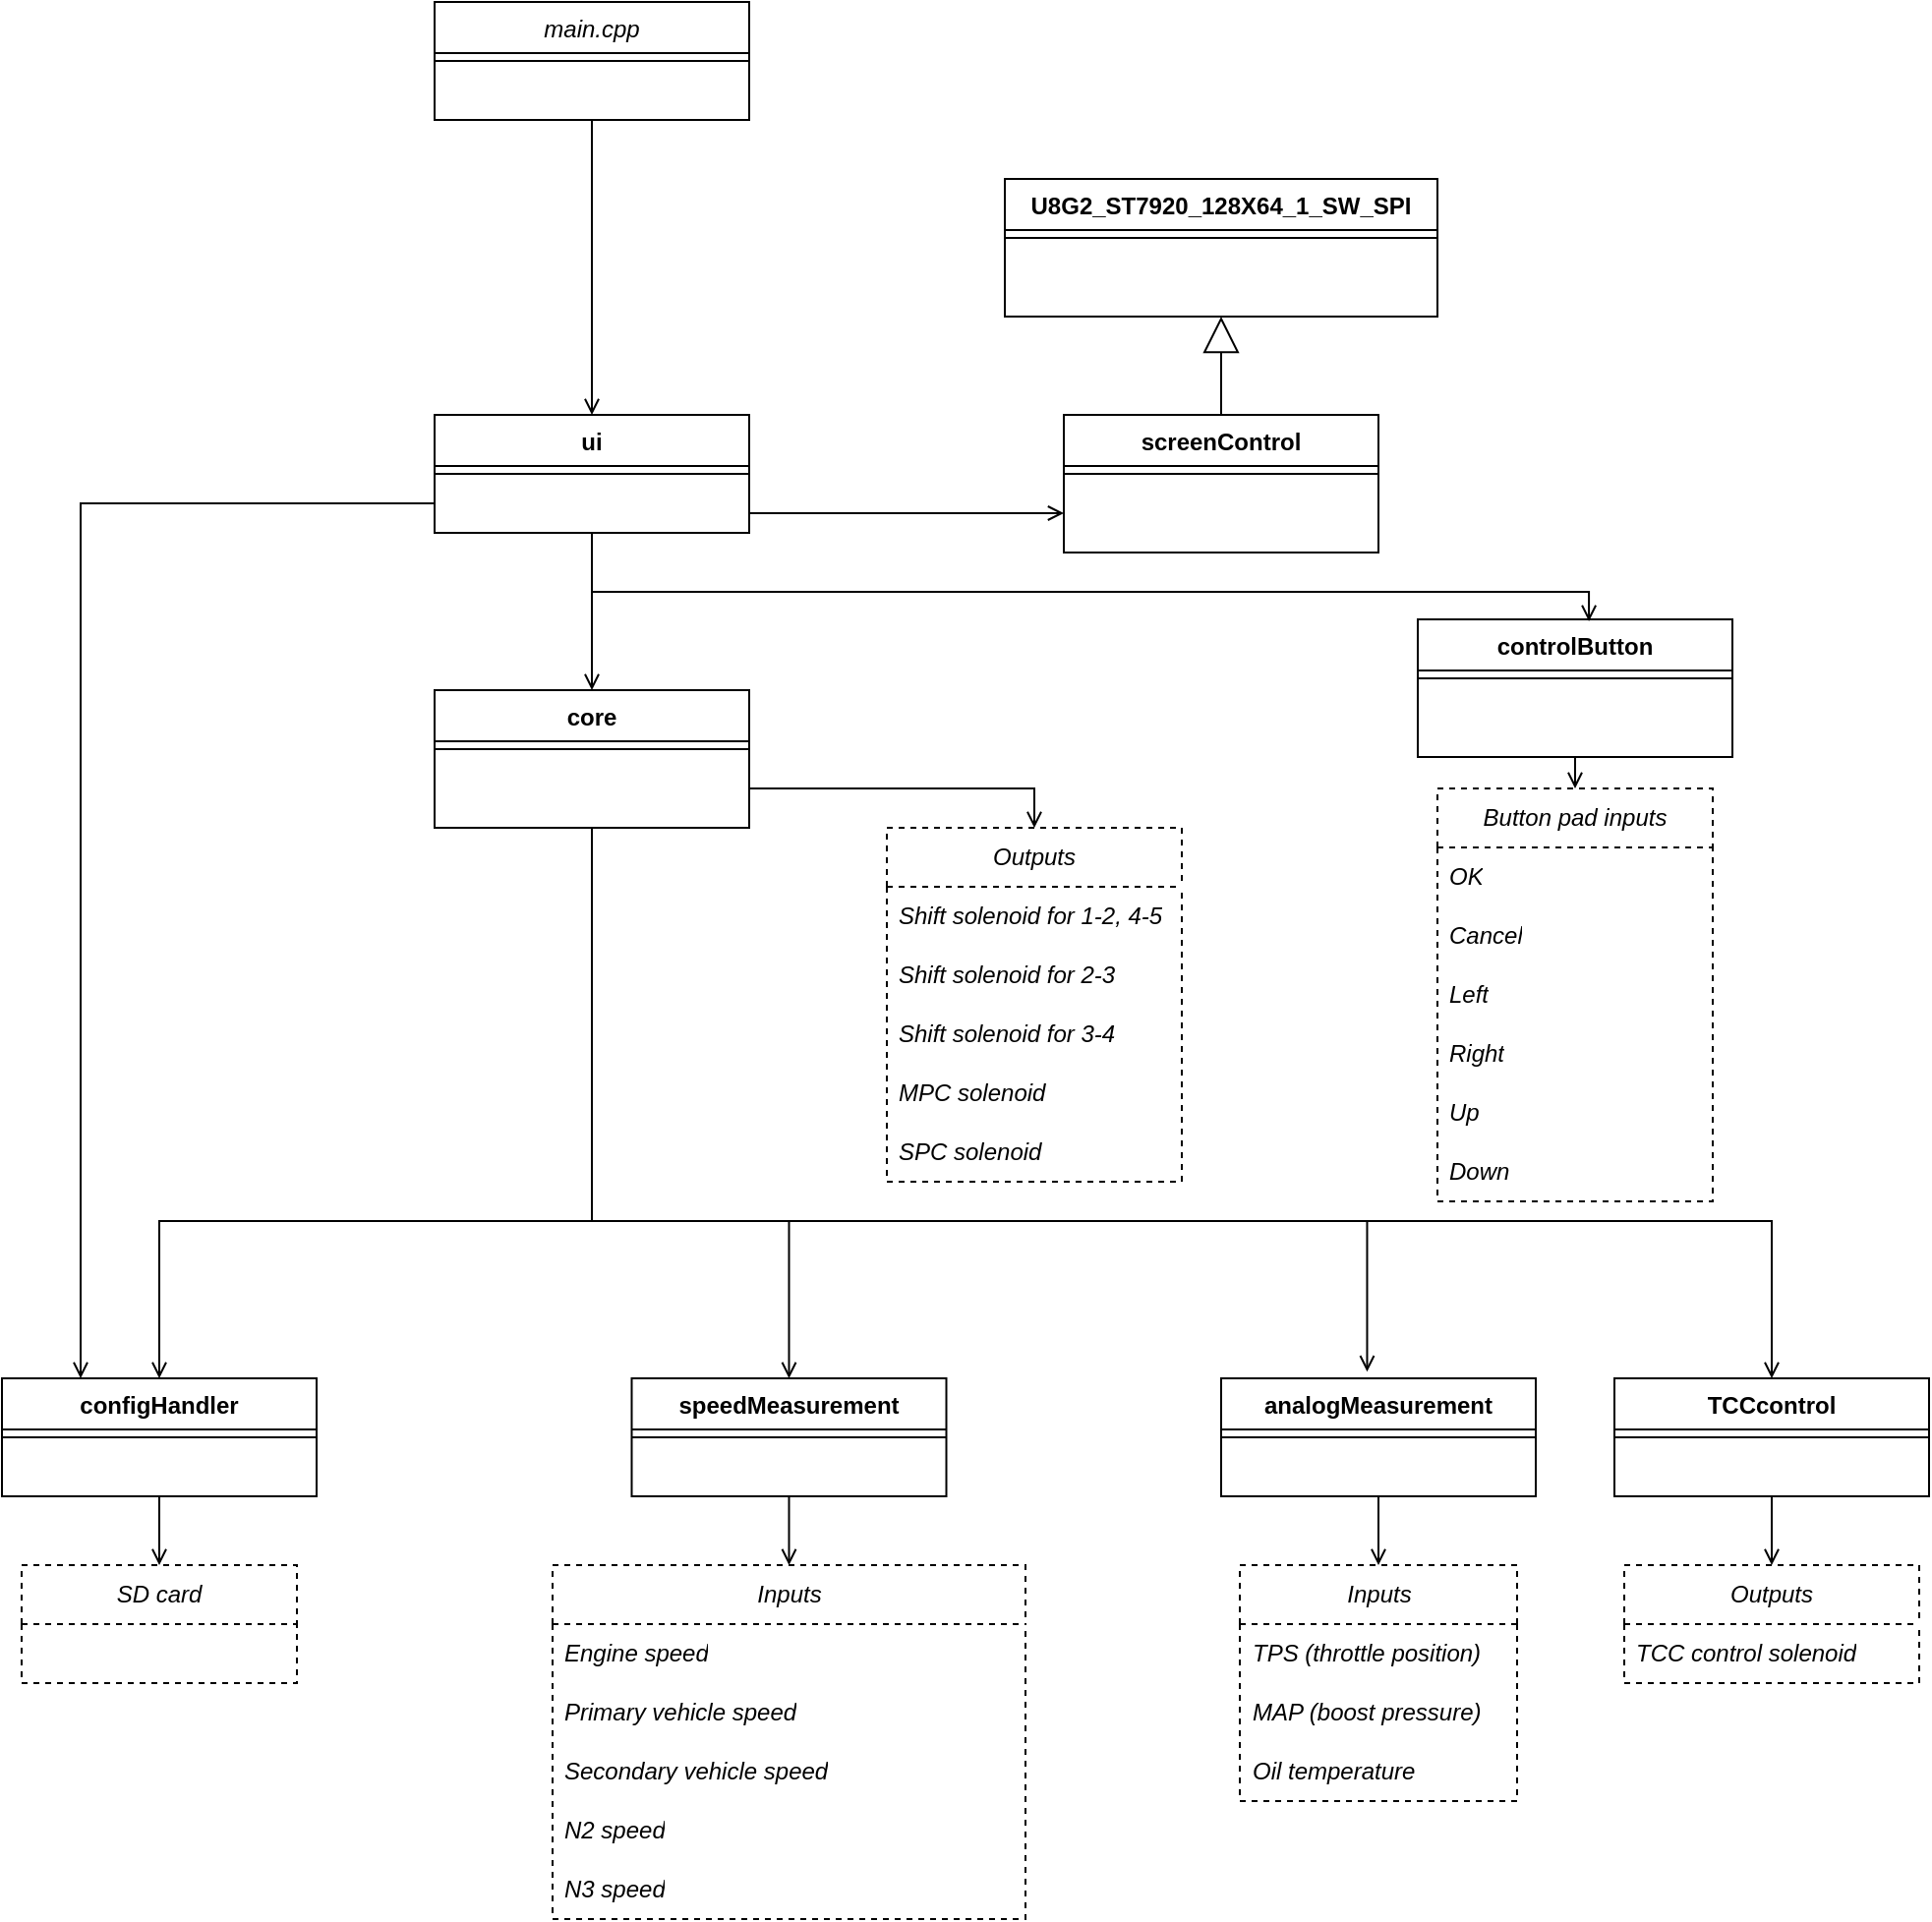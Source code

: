 <mxfile version="21.5.2" type="github">
  <diagram id="C5RBs43oDa-KdzZeNtuy" name="Page-1">
    <mxGraphModel dx="2049" dy="2295" grid="1" gridSize="10" guides="1" tooltips="1" connect="1" arrows="1" fold="1" page="1" pageScale="1" pageWidth="827" pageHeight="1169" math="0" shadow="0">
      <root>
        <mxCell id="WIyWlLk6GJQsqaUBKTNV-0" />
        <mxCell id="WIyWlLk6GJQsqaUBKTNV-1" parent="WIyWlLk6GJQsqaUBKTNV-0" />
        <mxCell id="zkfFHV4jXpPFQw0GAbJ--0" value="ui" style="swimlane;fontStyle=1;align=center;verticalAlign=top;childLayout=stackLayout;horizontal=1;startSize=26;horizontalStack=0;resizeParent=1;resizeLast=0;collapsible=1;marginBottom=0;rounded=0;shadow=0;strokeWidth=1;" parent="WIyWlLk6GJQsqaUBKTNV-1" vertex="1">
          <mxGeometry x="300" y="-50" width="160" height="60" as="geometry">
            <mxRectangle x="230" y="140" width="160" height="26" as="alternateBounds" />
          </mxGeometry>
        </mxCell>
        <mxCell id="zkfFHV4jXpPFQw0GAbJ--4" value="" style="line;html=1;strokeWidth=1;align=left;verticalAlign=middle;spacingTop=-1;spacingLeft=3;spacingRight=3;rotatable=0;labelPosition=right;points=[];portConstraint=eastwest;" parent="zkfFHV4jXpPFQw0GAbJ--0" vertex="1">
          <mxGeometry y="26" width="160" height="8" as="geometry" />
        </mxCell>
        <mxCell id="zkfFHV4jXpPFQw0GAbJ--13" value="core" style="swimlane;fontStyle=1;align=center;verticalAlign=top;childLayout=stackLayout;horizontal=1;startSize=26;horizontalStack=0;resizeParent=1;resizeLast=0;collapsible=1;marginBottom=0;rounded=0;shadow=0;strokeWidth=1;" parent="WIyWlLk6GJQsqaUBKTNV-1" vertex="1">
          <mxGeometry x="300" y="90" width="160" height="70" as="geometry">
            <mxRectangle x="340" y="380" width="170" height="26" as="alternateBounds" />
          </mxGeometry>
        </mxCell>
        <mxCell id="zkfFHV4jXpPFQw0GAbJ--15" value="" style="line;html=1;strokeWidth=1;align=left;verticalAlign=middle;spacingTop=-1;spacingLeft=3;spacingRight=3;rotatable=0;labelPosition=right;points=[];portConstraint=eastwest;" parent="zkfFHV4jXpPFQw0GAbJ--13" vertex="1">
          <mxGeometry y="26" width="160" height="8" as="geometry" />
        </mxCell>
        <mxCell id="zkfFHV4jXpPFQw0GAbJ--17" value="speedMeasurement" style="swimlane;fontStyle=1;align=center;verticalAlign=top;childLayout=stackLayout;horizontal=1;startSize=26;horizontalStack=0;resizeParent=1;resizeLast=0;collapsible=1;marginBottom=0;rounded=0;shadow=0;strokeWidth=1;" parent="WIyWlLk6GJQsqaUBKTNV-1" vertex="1">
          <mxGeometry x="400.25" y="440" width="160" height="60" as="geometry">
            <mxRectangle x="550" y="140" width="160" height="26" as="alternateBounds" />
          </mxGeometry>
        </mxCell>
        <mxCell id="zkfFHV4jXpPFQw0GAbJ--23" value="" style="line;html=1;strokeWidth=1;align=left;verticalAlign=middle;spacingTop=-1;spacingLeft=3;spacingRight=3;rotatable=0;labelPosition=right;points=[];portConstraint=eastwest;" parent="zkfFHV4jXpPFQw0GAbJ--17" vertex="1">
          <mxGeometry y="26" width="160" height="8" as="geometry" />
        </mxCell>
        <mxCell id="zkfFHV4jXpPFQw0GAbJ--26" value="" style="endArrow=open;shadow=0;strokeWidth=1;rounded=0;endFill=1;edgeStyle=elbowEdgeStyle;elbow=vertical;exitX=0.5;exitY=1;exitDx=0;exitDy=0;entryX=0.5;entryY=0;entryDx=0;entryDy=0;" parent="WIyWlLk6GJQsqaUBKTNV-1" source="zkfFHV4jXpPFQw0GAbJ--13" target="zkfFHV4jXpPFQw0GAbJ--17" edge="1">
          <mxGeometry x="0.5" y="41" relative="1" as="geometry">
            <mxPoint x="380" y="192" as="sourcePoint" />
            <mxPoint x="540" y="192" as="targetPoint" />
            <mxPoint x="-40" y="32" as="offset" />
            <Array as="points">
              <mxPoint x="370" y="360" />
            </Array>
          </mxGeometry>
        </mxCell>
        <mxCell id="T86u-MUTqrJpgo4SrlUx-1" value="main.cpp" style="swimlane;fontStyle=2;align=center;verticalAlign=top;childLayout=stackLayout;horizontal=1;startSize=26;horizontalStack=0;resizeParent=1;resizeLast=0;collapsible=1;marginBottom=0;rounded=0;shadow=0;strokeWidth=1;" vertex="1" parent="WIyWlLk6GJQsqaUBKTNV-1">
          <mxGeometry x="300" y="-260" width="160" height="60" as="geometry">
            <mxRectangle x="230" y="140" width="160" height="26" as="alternateBounds" />
          </mxGeometry>
        </mxCell>
        <mxCell id="T86u-MUTqrJpgo4SrlUx-2" value="" style="line;html=1;strokeWidth=1;align=left;verticalAlign=middle;spacingTop=-1;spacingLeft=3;spacingRight=3;rotatable=0;labelPosition=right;points=[];portConstraint=eastwest;" vertex="1" parent="T86u-MUTqrJpgo4SrlUx-1">
          <mxGeometry y="26" width="160" height="8" as="geometry" />
        </mxCell>
        <mxCell id="T86u-MUTqrJpgo4SrlUx-3" value="configHandler" style="swimlane;fontStyle=1;align=center;verticalAlign=top;childLayout=stackLayout;horizontal=1;startSize=26;horizontalStack=0;resizeParent=1;resizeLast=0;collapsible=1;marginBottom=0;rounded=0;shadow=0;strokeWidth=1;" vertex="1" parent="WIyWlLk6GJQsqaUBKTNV-1">
          <mxGeometry x="80" y="440" width="160" height="60" as="geometry">
            <mxRectangle x="550" y="140" width="160" height="26" as="alternateBounds" />
          </mxGeometry>
        </mxCell>
        <mxCell id="T86u-MUTqrJpgo4SrlUx-4" value="" style="line;html=1;strokeWidth=1;align=left;verticalAlign=middle;spacingTop=-1;spacingLeft=3;spacingRight=3;rotatable=0;labelPosition=right;points=[];portConstraint=eastwest;" vertex="1" parent="T86u-MUTqrJpgo4SrlUx-3">
          <mxGeometry y="26" width="160" height="8" as="geometry" />
        </mxCell>
        <mxCell id="T86u-MUTqrJpgo4SrlUx-5" value="analogMeasurement" style="swimlane;fontStyle=1;align=center;verticalAlign=top;childLayout=stackLayout;horizontal=1;startSize=26;horizontalStack=0;resizeParent=1;resizeLast=0;collapsible=1;marginBottom=0;rounded=0;shadow=0;strokeWidth=1;" vertex="1" parent="WIyWlLk6GJQsqaUBKTNV-1">
          <mxGeometry x="700" y="440" width="160" height="60" as="geometry">
            <mxRectangle x="550" y="140" width="160" height="26" as="alternateBounds" />
          </mxGeometry>
        </mxCell>
        <mxCell id="T86u-MUTqrJpgo4SrlUx-6" value="" style="line;html=1;strokeWidth=1;align=left;verticalAlign=middle;spacingTop=-1;spacingLeft=3;spacingRight=3;rotatable=0;labelPosition=right;points=[];portConstraint=eastwest;" vertex="1" parent="T86u-MUTqrJpgo4SrlUx-5">
          <mxGeometry y="26" width="160" height="8" as="geometry" />
        </mxCell>
        <mxCell id="T86u-MUTqrJpgo4SrlUx-7" value="TCCcontrol" style="swimlane;fontStyle=1;align=center;verticalAlign=top;childLayout=stackLayout;horizontal=1;startSize=26;horizontalStack=0;resizeParent=1;resizeLast=0;collapsible=1;marginBottom=0;rounded=0;shadow=0;strokeWidth=1;" vertex="1" parent="WIyWlLk6GJQsqaUBKTNV-1">
          <mxGeometry x="900" y="440" width="160" height="60" as="geometry">
            <mxRectangle x="550" y="140" width="160" height="26" as="alternateBounds" />
          </mxGeometry>
        </mxCell>
        <mxCell id="T86u-MUTqrJpgo4SrlUx-8" value="" style="line;html=1;strokeWidth=1;align=left;verticalAlign=middle;spacingTop=-1;spacingLeft=3;spacingRight=3;rotatable=0;labelPosition=right;points=[];portConstraint=eastwest;" vertex="1" parent="T86u-MUTqrJpgo4SrlUx-7">
          <mxGeometry y="26" width="160" height="8" as="geometry" />
        </mxCell>
        <mxCell id="T86u-MUTqrJpgo4SrlUx-9" value="" style="endArrow=open;shadow=0;strokeWidth=1;rounded=0;endFill=1;edgeStyle=elbowEdgeStyle;elbow=vertical;exitX=0.5;exitY=1;exitDx=0;exitDy=0;entryX=0.464;entryY=-0.056;entryDx=0;entryDy=0;entryPerimeter=0;" edge="1" parent="WIyWlLk6GJQsqaUBKTNV-1" source="zkfFHV4jXpPFQw0GAbJ--13" target="T86u-MUTqrJpgo4SrlUx-5">
          <mxGeometry x="0.5" y="41" relative="1" as="geometry">
            <mxPoint x="390" y="220" as="sourcePoint" />
            <mxPoint x="250" y="320" as="targetPoint" />
            <mxPoint x="-40" y="32" as="offset" />
            <Array as="points">
              <mxPoint x="440" y="360" />
            </Array>
          </mxGeometry>
        </mxCell>
        <mxCell id="T86u-MUTqrJpgo4SrlUx-10" value="" style="endArrow=open;shadow=0;strokeWidth=1;rounded=0;endFill=1;edgeStyle=elbowEdgeStyle;elbow=vertical;exitX=0.5;exitY=1;exitDx=0;exitDy=0;entryX=0.5;entryY=0;entryDx=0;entryDy=0;" edge="1" parent="WIyWlLk6GJQsqaUBKTNV-1" source="zkfFHV4jXpPFQw0GAbJ--13" target="T86u-MUTqrJpgo4SrlUx-7">
          <mxGeometry x="0.5" y="41" relative="1" as="geometry">
            <mxPoint x="630" y="200" as="sourcePoint" />
            <mxPoint x="658" y="297" as="targetPoint" />
            <mxPoint x="-40" y="32" as="offset" />
            <Array as="points">
              <mxPoint x="530" y="360" />
            </Array>
          </mxGeometry>
        </mxCell>
        <mxCell id="T86u-MUTqrJpgo4SrlUx-13" value="" style="endArrow=open;shadow=0;strokeWidth=1;rounded=0;endFill=1;edgeStyle=elbowEdgeStyle;elbow=vertical;exitX=0.5;exitY=1;exitDx=0;exitDy=0;entryX=0.5;entryY=0;entryDx=0;entryDy=0;" edge="1" parent="WIyWlLk6GJQsqaUBKTNV-1" source="zkfFHV4jXpPFQw0GAbJ--13" target="T86u-MUTqrJpgo4SrlUx-3">
          <mxGeometry x="0.5" y="41" relative="1" as="geometry">
            <mxPoint x="200" y="210" as="sourcePoint" />
            <mxPoint x="150" y="310" as="targetPoint" />
            <mxPoint x="-40" y="32" as="offset" />
            <Array as="points">
              <mxPoint x="270" y="360" />
            </Array>
          </mxGeometry>
        </mxCell>
        <mxCell id="T86u-MUTqrJpgo4SrlUx-14" value="" style="endArrow=open;shadow=0;strokeWidth=1;rounded=0;endFill=1;edgeStyle=elbowEdgeStyle;elbow=vertical;exitX=0;exitY=0.75;exitDx=0;exitDy=0;entryX=0.25;entryY=0;entryDx=0;entryDy=0;" edge="1" parent="WIyWlLk6GJQsqaUBKTNV-1" source="zkfFHV4jXpPFQw0GAbJ--0" target="T86u-MUTqrJpgo4SrlUx-3">
          <mxGeometry x="0.5" y="41" relative="1" as="geometry">
            <mxPoint x="310" y="-10" as="sourcePoint" />
            <mxPoint x="150" y="310" as="targetPoint" />
            <mxPoint x="-40" y="32" as="offset" />
            <Array as="points">
              <mxPoint x="200" y="-5" />
            </Array>
          </mxGeometry>
        </mxCell>
        <mxCell id="T86u-MUTqrJpgo4SrlUx-15" value="controlButton" style="swimlane;fontStyle=1;align=center;verticalAlign=top;childLayout=stackLayout;horizontal=1;startSize=26;horizontalStack=0;resizeParent=1;resizeLast=0;collapsible=1;marginBottom=0;rounded=0;shadow=0;strokeWidth=1;" vertex="1" parent="WIyWlLk6GJQsqaUBKTNV-1">
          <mxGeometry x="800" y="54" width="160" height="70" as="geometry">
            <mxRectangle x="340" y="380" width="170" height="26" as="alternateBounds" />
          </mxGeometry>
        </mxCell>
        <mxCell id="T86u-MUTqrJpgo4SrlUx-16" value="" style="line;html=1;strokeWidth=1;align=left;verticalAlign=middle;spacingTop=-1;spacingLeft=3;spacingRight=3;rotatable=0;labelPosition=right;points=[];portConstraint=eastwest;" vertex="1" parent="T86u-MUTqrJpgo4SrlUx-15">
          <mxGeometry y="26" width="160" height="8" as="geometry" />
        </mxCell>
        <mxCell id="T86u-MUTqrJpgo4SrlUx-17" value="screenControl" style="swimlane;fontStyle=1;align=center;verticalAlign=top;childLayout=stackLayout;horizontal=1;startSize=26;horizontalStack=0;resizeParent=1;resizeLast=0;collapsible=1;marginBottom=0;rounded=0;shadow=0;strokeWidth=1;" vertex="1" parent="WIyWlLk6GJQsqaUBKTNV-1">
          <mxGeometry x="620" y="-50" width="160" height="70" as="geometry">
            <mxRectangle x="340" y="380" width="170" height="26" as="alternateBounds" />
          </mxGeometry>
        </mxCell>
        <mxCell id="T86u-MUTqrJpgo4SrlUx-18" value="" style="line;html=1;strokeWidth=1;align=left;verticalAlign=middle;spacingTop=-1;spacingLeft=3;spacingRight=3;rotatable=0;labelPosition=right;points=[];portConstraint=eastwest;" vertex="1" parent="T86u-MUTqrJpgo4SrlUx-17">
          <mxGeometry y="26" width="160" height="8" as="geometry" />
        </mxCell>
        <mxCell id="T86u-MUTqrJpgo4SrlUx-19" value="" style="endArrow=open;shadow=0;strokeWidth=1;rounded=0;endFill=1;edgeStyle=elbowEdgeStyle;elbow=vertical;exitX=0.5;exitY=1;exitDx=0;exitDy=0;entryX=0.544;entryY=0.014;entryDx=0;entryDy=0;entryPerimeter=0;" edge="1" parent="WIyWlLk6GJQsqaUBKTNV-1" source="zkfFHV4jXpPFQw0GAbJ--0" target="T86u-MUTqrJpgo4SrlUx-15">
          <mxGeometry x="0.5" y="41" relative="1" as="geometry">
            <mxPoint x="310" y="-25" as="sourcePoint" />
            <mxPoint x="120" y="320" as="targetPoint" />
            <mxPoint x="-40" y="32" as="offset" />
            <Array as="points">
              <mxPoint x="630" y="40" />
            </Array>
          </mxGeometry>
        </mxCell>
        <mxCell id="T86u-MUTqrJpgo4SrlUx-20" value="" style="endArrow=open;shadow=0;strokeWidth=1;rounded=0;endFill=1;edgeStyle=elbowEdgeStyle;elbow=vertical;exitX=0.5;exitY=1;exitDx=0;exitDy=0;entryX=0.5;entryY=0;entryDx=0;entryDy=0;" edge="1" parent="WIyWlLk6GJQsqaUBKTNV-1" source="zkfFHV4jXpPFQw0GAbJ--0" target="zkfFHV4jXpPFQw0GAbJ--13">
          <mxGeometry x="0.5" y="41" relative="1" as="geometry">
            <mxPoint x="390" y="-10" as="sourcePoint" />
            <mxPoint x="607" y="71" as="targetPoint" />
            <mxPoint x="-40" y="32" as="offset" />
            <Array as="points">
              <mxPoint x="410" y="20" />
            </Array>
          </mxGeometry>
        </mxCell>
        <mxCell id="T86u-MUTqrJpgo4SrlUx-21" value="" style="endArrow=open;shadow=0;strokeWidth=1;rounded=0;endFill=1;edgeStyle=elbowEdgeStyle;elbow=vertical;exitX=1;exitY=0.5;exitDx=0;exitDy=0;" edge="1" parent="WIyWlLk6GJQsqaUBKTNV-1" source="zkfFHV4jXpPFQw0GAbJ--0">
          <mxGeometry x="0.5" y="41" relative="1" as="geometry">
            <mxPoint x="390" y="20" as="sourcePoint" />
            <mxPoint x="620" as="targetPoint" />
            <mxPoint x="-40" y="32" as="offset" />
            <Array as="points">
              <mxPoint x="540" />
            </Array>
          </mxGeometry>
        </mxCell>
        <mxCell id="T86u-MUTqrJpgo4SrlUx-23" value="U8G2_ST7920_128X64_1_SW_SPI" style="swimlane;fontStyle=1;align=center;verticalAlign=top;childLayout=stackLayout;horizontal=1;startSize=26;horizontalStack=0;resizeParent=1;resizeLast=0;collapsible=1;marginBottom=0;rounded=0;shadow=0;strokeWidth=1;" vertex="1" parent="WIyWlLk6GJQsqaUBKTNV-1">
          <mxGeometry x="590" y="-170" width="220" height="70" as="geometry">
            <mxRectangle x="340" y="380" width="170" height="26" as="alternateBounds" />
          </mxGeometry>
        </mxCell>
        <mxCell id="T86u-MUTqrJpgo4SrlUx-24" value="" style="line;html=1;strokeWidth=1;align=left;verticalAlign=middle;spacingTop=-1;spacingLeft=3;spacingRight=3;rotatable=0;labelPosition=right;points=[];portConstraint=eastwest;" vertex="1" parent="T86u-MUTqrJpgo4SrlUx-23">
          <mxGeometry y="26" width="220" height="8" as="geometry" />
        </mxCell>
        <mxCell id="T86u-MUTqrJpgo4SrlUx-29" value="" style="endArrow=open;shadow=0;strokeWidth=1;rounded=0;endFill=1;edgeStyle=elbowEdgeStyle;elbow=vertical;exitX=0.5;exitY=1;exitDx=0;exitDy=0;" edge="1" parent="WIyWlLk6GJQsqaUBKTNV-1" source="T86u-MUTqrJpgo4SrlUx-1">
          <mxGeometry x="0.5" y="41" relative="1" as="geometry">
            <mxPoint x="379.58" y="-130" as="sourcePoint" />
            <mxPoint x="380" y="-50" as="targetPoint" />
            <mxPoint x="-40" y="32" as="offset" />
            <Array as="points">
              <mxPoint x="409.58" y="-120" />
            </Array>
          </mxGeometry>
        </mxCell>
        <mxCell id="T86u-MUTqrJpgo4SrlUx-37" value="" style="endArrow=block;endSize=16;endFill=0;html=1;rounded=0;entryX=0.5;entryY=1;entryDx=0;entryDy=0;exitX=0.5;exitY=0;exitDx=0;exitDy=0;" edge="1" parent="WIyWlLk6GJQsqaUBKTNV-1" source="T86u-MUTqrJpgo4SrlUx-17" target="T86u-MUTqrJpgo4SrlUx-23">
          <mxGeometry width="160" relative="1" as="geometry">
            <mxPoint x="540" y="-90" as="sourcePoint" />
            <mxPoint x="700" y="-90" as="targetPoint" />
          </mxGeometry>
        </mxCell>
        <mxCell id="T86u-MUTqrJpgo4SrlUx-45" value="&lt;i&gt;Outputs&lt;/i&gt;" style="swimlane;fontStyle=0;childLayout=stackLayout;horizontal=1;startSize=30;horizontalStack=0;resizeParent=1;resizeParentMax=0;resizeLast=0;collapsible=1;marginBottom=0;whiteSpace=wrap;html=1;dashed=1;" vertex="1" parent="WIyWlLk6GJQsqaUBKTNV-1">
          <mxGeometry x="530" y="160" width="150" height="180" as="geometry" />
        </mxCell>
        <mxCell id="T86u-MUTqrJpgo4SrlUx-68" value="&lt;i&gt;Shift solenoid for 1-2, 4-5&lt;/i&gt;" style="text;strokeColor=none;fillColor=none;align=left;verticalAlign=middle;spacingLeft=4;spacingRight=4;overflow=hidden;points=[[0,0.5],[1,0.5]];portConstraint=eastwest;rotatable=0;whiteSpace=wrap;html=1;" vertex="1" parent="T86u-MUTqrJpgo4SrlUx-45">
          <mxGeometry y="30" width="150" height="30" as="geometry" />
        </mxCell>
        <mxCell id="T86u-MUTqrJpgo4SrlUx-69" value="&lt;i&gt;Shift solenoid for 2-3&lt;/i&gt;" style="text;strokeColor=none;fillColor=none;align=left;verticalAlign=middle;spacingLeft=4;spacingRight=4;overflow=hidden;points=[[0,0.5],[1,0.5]];portConstraint=eastwest;rotatable=0;whiteSpace=wrap;html=1;" vertex="1" parent="T86u-MUTqrJpgo4SrlUx-45">
          <mxGeometry y="60" width="150" height="30" as="geometry" />
        </mxCell>
        <mxCell id="T86u-MUTqrJpgo4SrlUx-46" value="&lt;i&gt;Shift solenoid for 3-4&lt;/i&gt;" style="text;strokeColor=none;fillColor=none;align=left;verticalAlign=middle;spacingLeft=4;spacingRight=4;overflow=hidden;points=[[0,0.5],[1,0.5]];portConstraint=eastwest;rotatable=0;whiteSpace=wrap;html=1;" vertex="1" parent="T86u-MUTqrJpgo4SrlUx-45">
          <mxGeometry y="90" width="150" height="30" as="geometry" />
        </mxCell>
        <mxCell id="T86u-MUTqrJpgo4SrlUx-50" value="&lt;i&gt;MPC solenoid&lt;/i&gt;" style="text;strokeColor=none;fillColor=none;align=left;verticalAlign=middle;spacingLeft=4;spacingRight=4;overflow=hidden;points=[[0,0.5],[1,0.5]];portConstraint=eastwest;rotatable=0;whiteSpace=wrap;html=1;" vertex="1" parent="T86u-MUTqrJpgo4SrlUx-45">
          <mxGeometry y="120" width="150" height="30" as="geometry" />
        </mxCell>
        <mxCell id="T86u-MUTqrJpgo4SrlUx-47" value="&lt;i&gt;SPC solenoid&lt;/i&gt;" style="text;strokeColor=none;fillColor=none;align=left;verticalAlign=middle;spacingLeft=4;spacingRight=4;overflow=hidden;points=[[0,0.5],[1,0.5]];portConstraint=eastwest;rotatable=0;whiteSpace=wrap;html=1;" vertex="1" parent="T86u-MUTqrJpgo4SrlUx-45">
          <mxGeometry y="150" width="150" height="30" as="geometry" />
        </mxCell>
        <mxCell id="T86u-MUTqrJpgo4SrlUx-51" value="" style="endArrow=open;shadow=0;strokeWidth=1;rounded=0;endFill=1;edgeStyle=elbowEdgeStyle;elbow=vertical;entryX=0.5;entryY=0;entryDx=0;entryDy=0;exitX=1;exitY=0.5;exitDx=0;exitDy=0;" edge="1" parent="WIyWlLk6GJQsqaUBKTNV-1" source="zkfFHV4jXpPFQw0GAbJ--13" target="T86u-MUTqrJpgo4SrlUx-45">
          <mxGeometry x="0.5" y="41" relative="1" as="geometry">
            <mxPoint x="470" y="160" as="sourcePoint" />
            <mxPoint x="697" y="200" as="targetPoint" />
            <mxPoint x="-40" y="32" as="offset" />
            <Array as="points">
              <mxPoint x="600" y="140" />
            </Array>
          </mxGeometry>
        </mxCell>
        <mxCell id="T86u-MUTqrJpgo4SrlUx-53" value="&lt;i&gt;SD card&lt;/i&gt;" style="swimlane;fontStyle=0;childLayout=stackLayout;horizontal=1;startSize=30;horizontalStack=0;resizeParent=1;resizeParentMax=0;resizeLast=0;collapsible=1;marginBottom=0;whiteSpace=wrap;html=1;dashed=1;" vertex="1" parent="WIyWlLk6GJQsqaUBKTNV-1">
          <mxGeometry x="90" y="535" width="140" height="60" as="geometry" />
        </mxCell>
        <mxCell id="T86u-MUTqrJpgo4SrlUx-58" value="" style="endArrow=open;shadow=0;strokeWidth=1;rounded=0;endFill=1;edgeStyle=elbowEdgeStyle;elbow=vertical;exitX=0.5;exitY=1;exitDx=0;exitDy=0;entryX=0.5;entryY=0;entryDx=0;entryDy=0;" edge="1" parent="WIyWlLk6GJQsqaUBKTNV-1" source="T86u-MUTqrJpgo4SrlUx-7" target="T86u-MUTqrJpgo4SrlUx-78">
          <mxGeometry x="0.5" y="41" relative="1" as="geometry">
            <mxPoint x="370" y="240" as="sourcePoint" />
            <mxPoint x="970" y="490" as="targetPoint" />
            <mxPoint x="-40" y="32" as="offset" />
            <Array as="points">
              <mxPoint x="980" y="520" />
              <mxPoint x="880" y="180" />
            </Array>
          </mxGeometry>
        </mxCell>
        <mxCell id="T86u-MUTqrJpgo4SrlUx-59" value="&lt;i&gt;Button pad inputs&lt;/i&gt;" style="swimlane;fontStyle=0;childLayout=stackLayout;horizontal=1;startSize=30;horizontalStack=0;resizeParent=1;resizeParentMax=0;resizeLast=0;collapsible=1;marginBottom=0;whiteSpace=wrap;html=1;dashed=1;" vertex="1" parent="WIyWlLk6GJQsqaUBKTNV-1">
          <mxGeometry x="810" y="140" width="140" height="210" as="geometry" />
        </mxCell>
        <mxCell id="T86u-MUTqrJpgo4SrlUx-60" value="&lt;i&gt;OK&lt;/i&gt;" style="text;strokeColor=none;fillColor=none;align=left;verticalAlign=middle;spacingLeft=4;spacingRight=4;overflow=hidden;points=[[0,0.5],[1,0.5]];portConstraint=eastwest;rotatable=0;whiteSpace=wrap;html=1;" vertex="1" parent="T86u-MUTqrJpgo4SrlUx-59">
          <mxGeometry y="30" width="140" height="30" as="geometry" />
        </mxCell>
        <mxCell id="T86u-MUTqrJpgo4SrlUx-61" value="&lt;i&gt;Cancel&lt;/i&gt;" style="text;strokeColor=none;fillColor=none;align=left;verticalAlign=middle;spacingLeft=4;spacingRight=4;overflow=hidden;points=[[0,0.5],[1,0.5]];portConstraint=eastwest;rotatable=0;whiteSpace=wrap;html=1;" vertex="1" parent="T86u-MUTqrJpgo4SrlUx-59">
          <mxGeometry y="60" width="140" height="30" as="geometry" />
        </mxCell>
        <mxCell id="T86u-MUTqrJpgo4SrlUx-62" value="&lt;i&gt;Left&lt;/i&gt;" style="text;strokeColor=none;fillColor=none;align=left;verticalAlign=middle;spacingLeft=4;spacingRight=4;overflow=hidden;points=[[0,0.5],[1,0.5]];portConstraint=eastwest;rotatable=0;whiteSpace=wrap;html=1;" vertex="1" parent="T86u-MUTqrJpgo4SrlUx-59">
          <mxGeometry y="90" width="140" height="30" as="geometry" />
        </mxCell>
        <mxCell id="T86u-MUTqrJpgo4SrlUx-63" value="&lt;i&gt;Right&lt;/i&gt;" style="text;strokeColor=none;fillColor=none;align=left;verticalAlign=middle;spacingLeft=4;spacingRight=4;overflow=hidden;points=[[0,0.5],[1,0.5]];portConstraint=eastwest;rotatable=0;whiteSpace=wrap;html=1;" vertex="1" parent="T86u-MUTqrJpgo4SrlUx-59">
          <mxGeometry y="120" width="140" height="30" as="geometry" />
        </mxCell>
        <mxCell id="T86u-MUTqrJpgo4SrlUx-65" value="&lt;i&gt;Up&lt;/i&gt;" style="text;strokeColor=none;fillColor=none;align=left;verticalAlign=middle;spacingLeft=4;spacingRight=4;overflow=hidden;points=[[0,0.5],[1,0.5]];portConstraint=eastwest;rotatable=0;whiteSpace=wrap;html=1;" vertex="1" parent="T86u-MUTqrJpgo4SrlUx-59">
          <mxGeometry y="150" width="140" height="30" as="geometry" />
        </mxCell>
        <mxCell id="T86u-MUTqrJpgo4SrlUx-64" value="&lt;i&gt;Down&lt;/i&gt;" style="text;strokeColor=none;fillColor=none;align=left;verticalAlign=middle;spacingLeft=4;spacingRight=4;overflow=hidden;points=[[0,0.5],[1,0.5]];portConstraint=eastwest;rotatable=0;whiteSpace=wrap;html=1;" vertex="1" parent="T86u-MUTqrJpgo4SrlUx-59">
          <mxGeometry y="180" width="140" height="30" as="geometry" />
        </mxCell>
        <mxCell id="T86u-MUTqrJpgo4SrlUx-66" value="" style="endArrow=open;shadow=0;strokeWidth=1;rounded=0;endFill=1;edgeStyle=elbowEdgeStyle;elbow=vertical;exitX=0.5;exitY=1;exitDx=0;exitDy=0;entryX=0.5;entryY=0;entryDx=0;entryDy=0;" edge="1" parent="WIyWlLk6GJQsqaUBKTNV-1" source="T86u-MUTqrJpgo4SrlUx-15" target="T86u-MUTqrJpgo4SrlUx-59">
          <mxGeometry x="0.5" y="41" relative="1" as="geometry">
            <mxPoint x="390" y="-10" as="sourcePoint" />
            <mxPoint x="1117" y="41" as="targetPoint" />
            <mxPoint x="-40" y="32" as="offset" />
            <Array as="points" />
          </mxGeometry>
        </mxCell>
        <mxCell id="T86u-MUTqrJpgo4SrlUx-70" value="" style="endArrow=open;shadow=0;strokeWidth=1;rounded=0;endFill=1;edgeStyle=elbowEdgeStyle;elbow=vertical;exitX=0.5;exitY=1;exitDx=0;exitDy=0;entryX=0.5;entryY=0;entryDx=0;entryDy=0;entryPerimeter=0;" edge="1" parent="WIyWlLk6GJQsqaUBKTNV-1" source="T86u-MUTqrJpgo4SrlUx-3" target="T86u-MUTqrJpgo4SrlUx-53">
          <mxGeometry x="0.5" y="41" relative="1" as="geometry">
            <mxPoint x="60" y="474" as="sourcePoint" />
            <mxPoint x="155" y="554" as="targetPoint" />
            <mxPoint x="-40" y="32" as="offset" />
            <Array as="points">
              <mxPoint x="160" y="520" />
              <mxPoint x="170" y="184" />
            </Array>
          </mxGeometry>
        </mxCell>
        <mxCell id="T86u-MUTqrJpgo4SrlUx-71" value="&lt;i&gt;Inputs&lt;/i&gt;" style="swimlane;fontStyle=0;childLayout=stackLayout;horizontal=1;startSize=30;horizontalStack=0;resizeParent=1;resizeParentMax=0;resizeLast=0;collapsible=1;marginBottom=0;whiteSpace=wrap;html=1;dashed=1;" vertex="1" parent="WIyWlLk6GJQsqaUBKTNV-1">
          <mxGeometry x="709.5" y="535" width="141" height="120" as="geometry" />
        </mxCell>
        <mxCell id="T86u-MUTqrJpgo4SrlUx-72" value="&lt;i&gt;TPS (throttle position)&lt;/i&gt;" style="text;strokeColor=none;fillColor=none;align=left;verticalAlign=middle;spacingLeft=4;spacingRight=4;overflow=hidden;points=[[0,0.5],[1,0.5]];portConstraint=eastwest;rotatable=0;whiteSpace=wrap;html=1;" vertex="1" parent="T86u-MUTqrJpgo4SrlUx-71">
          <mxGeometry y="30" width="141" height="30" as="geometry" />
        </mxCell>
        <mxCell id="T86u-MUTqrJpgo4SrlUx-73" value="&lt;i&gt;MAP (boost pressure)&lt;/i&gt;" style="text;strokeColor=none;fillColor=none;align=left;verticalAlign=middle;spacingLeft=4;spacingRight=4;overflow=hidden;points=[[0,0.5],[1,0.5]];portConstraint=eastwest;rotatable=0;whiteSpace=wrap;html=1;" vertex="1" parent="T86u-MUTqrJpgo4SrlUx-71">
          <mxGeometry y="60" width="141" height="30" as="geometry" />
        </mxCell>
        <mxCell id="T86u-MUTqrJpgo4SrlUx-96" value="&lt;i&gt;Oil temperature&lt;/i&gt;" style="text;strokeColor=none;fillColor=none;align=left;verticalAlign=middle;spacingLeft=4;spacingRight=4;overflow=hidden;points=[[0,0.5],[1,0.5]];portConstraint=eastwest;rotatable=0;whiteSpace=wrap;html=1;" vertex="1" parent="T86u-MUTqrJpgo4SrlUx-71">
          <mxGeometry y="90" width="141" height="30" as="geometry" />
        </mxCell>
        <mxCell id="T86u-MUTqrJpgo4SrlUx-78" value="&lt;i&gt;Outputs&lt;/i&gt;" style="swimlane;fontStyle=0;childLayout=stackLayout;horizontal=1;startSize=30;horizontalStack=0;resizeParent=1;resizeParentMax=0;resizeLast=0;collapsible=1;marginBottom=0;whiteSpace=wrap;html=1;dashed=1;" vertex="1" parent="WIyWlLk6GJQsqaUBKTNV-1">
          <mxGeometry x="905" y="535" width="150" height="60" as="geometry" />
        </mxCell>
        <mxCell id="T86u-MUTqrJpgo4SrlUx-84" value="&lt;i&gt;TCC control solenoid&lt;/i&gt;" style="text;strokeColor=none;fillColor=none;align=left;verticalAlign=middle;spacingLeft=4;spacingRight=4;overflow=hidden;points=[[0,0.5],[1,0.5]];portConstraint=eastwest;rotatable=0;whiteSpace=wrap;html=1;" vertex="1" parent="T86u-MUTqrJpgo4SrlUx-78">
          <mxGeometry y="30" width="150" height="30" as="geometry" />
        </mxCell>
        <mxCell id="T86u-MUTqrJpgo4SrlUx-85" value="" style="endArrow=open;shadow=0;strokeWidth=1;rounded=0;endFill=1;edgeStyle=elbowEdgeStyle;elbow=vertical;exitX=0.5;exitY=1;exitDx=0;exitDy=0;entryX=0.5;entryY=0;entryDx=0;entryDy=0;" edge="1" parent="WIyWlLk6GJQsqaUBKTNV-1" source="T86u-MUTqrJpgo4SrlUx-5" target="T86u-MUTqrJpgo4SrlUx-71">
          <mxGeometry x="0.5" y="41" relative="1" as="geometry">
            <mxPoint x="773.5" y="510" as="sourcePoint" />
            <mxPoint x="828.5" y="600" as="targetPoint" />
            <mxPoint x="-40" y="32" as="offset" />
            <Array as="points">
              <mxPoint x="780" y="520" />
              <mxPoint x="883.5" y="220" />
            </Array>
          </mxGeometry>
        </mxCell>
        <mxCell id="T86u-MUTqrJpgo4SrlUx-86" value="&lt;i&gt;Inputs&lt;/i&gt;" style="swimlane;fontStyle=0;childLayout=stackLayout;horizontal=1;startSize=30;horizontalStack=0;resizeParent=1;resizeParentMax=0;resizeLast=0;collapsible=1;marginBottom=0;whiteSpace=wrap;html=1;dashed=1;" vertex="1" parent="WIyWlLk6GJQsqaUBKTNV-1">
          <mxGeometry x="360" y="535" width="240.5" height="180" as="geometry" />
        </mxCell>
        <mxCell id="T86u-MUTqrJpgo4SrlUx-87" value="&lt;i&gt;Engine speed&lt;/i&gt;" style="text;strokeColor=none;fillColor=none;align=left;verticalAlign=middle;spacingLeft=4;spacingRight=4;overflow=hidden;points=[[0,0.5],[1,0.5]];portConstraint=eastwest;rotatable=0;whiteSpace=wrap;html=1;" vertex="1" parent="T86u-MUTqrJpgo4SrlUx-86">
          <mxGeometry y="30" width="240.5" height="30" as="geometry" />
        </mxCell>
        <mxCell id="T86u-MUTqrJpgo4SrlUx-88" value="&lt;i&gt;Primary vehicle speed&lt;/i&gt;" style="text;strokeColor=none;fillColor=none;align=left;verticalAlign=middle;spacingLeft=4;spacingRight=4;overflow=hidden;points=[[0,0.5],[1,0.5]];portConstraint=eastwest;rotatable=0;whiteSpace=wrap;html=1;" vertex="1" parent="T86u-MUTqrJpgo4SrlUx-86">
          <mxGeometry y="60" width="240.5" height="30" as="geometry" />
        </mxCell>
        <mxCell id="T86u-MUTqrJpgo4SrlUx-92" value="&lt;i&gt;Secondary vehicle speed&lt;/i&gt;" style="text;strokeColor=none;fillColor=none;align=left;verticalAlign=middle;spacingLeft=4;spacingRight=4;overflow=hidden;points=[[0,0.5],[1,0.5]];portConstraint=eastwest;rotatable=0;whiteSpace=wrap;html=1;" vertex="1" parent="T86u-MUTqrJpgo4SrlUx-86">
          <mxGeometry y="90" width="240.5" height="30" as="geometry" />
        </mxCell>
        <mxCell id="T86u-MUTqrJpgo4SrlUx-91" value="&lt;i&gt;N2 speed&lt;/i&gt;" style="text;strokeColor=none;fillColor=none;align=left;verticalAlign=middle;spacingLeft=4;spacingRight=4;overflow=hidden;points=[[0,0.5],[1,0.5]];portConstraint=eastwest;rotatable=0;whiteSpace=wrap;html=1;" vertex="1" parent="T86u-MUTqrJpgo4SrlUx-86">
          <mxGeometry y="120" width="240.5" height="30" as="geometry" />
        </mxCell>
        <mxCell id="T86u-MUTqrJpgo4SrlUx-93" value="&lt;i&gt;N3 speed&lt;/i&gt;" style="text;strokeColor=none;fillColor=none;align=left;verticalAlign=middle;spacingLeft=4;spacingRight=4;overflow=hidden;points=[[0,0.5],[1,0.5]];portConstraint=eastwest;rotatable=0;whiteSpace=wrap;html=1;" vertex="1" parent="T86u-MUTqrJpgo4SrlUx-86">
          <mxGeometry y="150" width="240.5" height="30" as="geometry" />
        </mxCell>
        <mxCell id="T86u-MUTqrJpgo4SrlUx-90" value="" style="endArrow=open;shadow=0;strokeWidth=1;rounded=0;endFill=1;edgeStyle=elbowEdgeStyle;elbow=vertical;exitX=0.5;exitY=1;exitDx=0;exitDy=0;entryX=0.5;entryY=0;entryDx=0;entryDy=0;" edge="1" parent="WIyWlLk6GJQsqaUBKTNV-1" source="zkfFHV4jXpPFQw0GAbJ--17" target="T86u-MUTqrJpgo4SrlUx-86">
          <mxGeometry x="0.5" y="41" relative="1" as="geometry">
            <mxPoint x="664.25" y="510" as="sourcePoint" />
            <mxPoint x="480.25" y="640" as="targetPoint" />
            <mxPoint x="-40" y="32" as="offset" />
            <Array as="points">
              <mxPoint x="460.25" y="510" />
            </Array>
          </mxGeometry>
        </mxCell>
      </root>
    </mxGraphModel>
  </diagram>
</mxfile>
